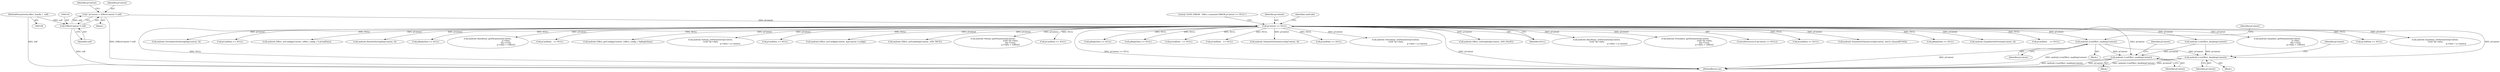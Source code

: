 digraph "0_Android_aeea52da00d210587fb3ed895de3d5f2e0264c88_4@pointer" {
"1001162" [label="(Call,android::LvmEffect_enable(pContext))"];
"1000152" [label="(Call,pContext == NULL)"];
"1000117" [label="(Call,* pContext = (EffectContext *) self)"];
"1000119" [label="(Call,(EffectContext *) self)"];
"1000109" [label="(MethodParameterIn,effect_handle_t  self)"];
"1001216" [label="(Call,android::LvmEffect_disable(pContext))"];
"1001248" [label="(Call,android::LvmEffect_enable(pContext))"];
"1000594" [label="(Call,android::Equalizer_getParameter(pContext,\n                                                             p->data,\n                                                             &p->vsize,\n                                                             p->data + voffset))"];
"1000418" [label="(Call,pCmdData == NULL)"];
"1000938" [label="(Call,android::Equalizer_setParameter(pContext,\n (void *)p->data,\n                                                                     p->data + p->psize))"];
"1001167" [label="(Identifier,pContext)"];
"1000157" [label="(Literal,\"\tLVM_ERROR : Effect_command ERROR pContext == NULL\")"];
"1000115" [label="(Block,)"];
"1000207" [label="(Call,android::VirtualizerSetStrength(pContext, 0))"];
"1001162" [label="(Call,android::LvmEffect_enable(pContext))"];
"1000523" [label="(Call,pCmdData == NULL)"];
"1001221" [label="(Identifier,pContext)"];
"1000267" [label="(Call,android::Effect_setConfig(pContext, (effect_config_t *) pCmdData))"];
"1000197" [label="(Call,android::BassSetStrength(pContext, 0))"];
"1000152" [label="(Call,pContext == NULL)"];
"1000276" [label="(Call,pReplyData == NULL)"];
"1000119" [label="(Call,(EffectContext *) self)"];
"1000384" [label="(Call,android::BassBoost_getParameter(pContext,\n                                                             p->data,\n                                                             &p->vsize,\n                                                             p->data + voffset))"];
"1000814" [label="(Call,pCmdData   == NULL)"];
"1000126" [label="(Identifier,pContext)"];
"1000153" [label="(Identifier,pContext)"];
"1000290" [label="(Call,android::Effect_getConfig(pContext, (effect_config_t *)pReplyData))"];
"1000998" [label="(Call,android::Volume_setParameter(pContext,\n (void *)p->data,\n                                                                 p->data + p->psize))"];
"1000315" [label="(Call,pCmdData == NULL)"];
"1001209" [label="(Block,)"];
"1000297" [label="(Call,android::Effect_setConfig(pContext, &pContext->config))"];
"1001037" [label="(Call,android::Effect_setEnabled(pContext, LVM_TRUE))"];
"1000699" [label="(Call,android::Volume_getParameter(pContext,\n                                                          (void *)p->data,\n                                                          &p->vsize,\n                                                          p->data + voffset))"];
"1001217" [label="(Identifier,pContext)"];
"1001241" [label="(Block,)"];
"1000901" [label="(Call,pCmdData == NULL)"];
"1001130" [label="(Call,android::LvmEffect_disable(pContext))"];
"1000117" [label="(Call,* pContext = (EffectContext *) self)"];
"1000121" [label="(Identifier,self)"];
"1000167" [label="(Call,pReplyData == NULL)"];
"1001018" [label="(Call,pReplyData == NULL)"];
"1000162" [label="(Identifier,cmdCode)"];
"1000961" [label="(Call,pCmdData   == NULL)"];
"1001253" [label="(Identifier,pContext)"];
"1000738" [label="(Call,pCmdData   == NULL)"];
"1000232" [label="(Call,android::VolumeSetVolumeLevel(pContext, 0))"];
"1001288" [label="(Call,pCmdData == NULL)"];
"1000878" [label="(Call,android::Virtualizer_setParameter(pContext,\n (void *)p->data,\n                                                                       p->data + p->psize))"];
"1001424" [label="(MethodReturn,int)"];
"1001063" [label="(Call,android::Effect_setEnabled(pContext, LVM_FALSE))"];
"1001248" [label="(Call,android::LvmEffect_enable(pContext))"];
"1000154" [label="(Identifier,NULL)"];
"1001216" [label="(Call,android::LvmEffect_disable(pContext))"];
"1001249" [label="(Identifier,pContext)"];
"1000791" [label="(Call,android::BassBoost_setParameter(pContext,\n (void *)p->data,\n                                                                    p->data + p->psize))"];
"1001155" [label="(Block,)"];
"1000487" [label="(Call,android::Virtualizer_getParameter(pContext,\n                                                               (void *)p->data,\n                                                               &p->vsize,\n                                                               p->data + voffset))"];
"1000109" [label="(MethodParameterIn,effect_handle_t  self)"];
"1000151" [label="(ControlStructure,if (pContext == NULL))"];
"1001163" [label="(Identifier,pContext)"];
"1000118" [label="(Identifier,pContext)"];
"1000628" [label="(Call,pCmdData == NULL)"];
"1001364" [label="(Call,android::VolumeSetVolumeLevel(pContext, (int16_t)(maxdB*100)))"];
"1001044" [label="(Call,pReplyData == NULL)"];
"1000217" [label="(Call,android::EqualizerSetPreset(pContext, 0))"];
"1000239" [label="(Call,pCmdData    == NULL)"];
"1001162" -> "1001155"  [label="AST: "];
"1001162" -> "1001163"  [label="CFG: "];
"1001163" -> "1001162"  [label="AST: "];
"1001167" -> "1001162"  [label="CFG: "];
"1001162" -> "1001424"  [label="DDG: pContext"];
"1001162" -> "1001424"  [label="DDG: android::LvmEffect_enable(pContext)"];
"1000152" -> "1001162"  [label="DDG: pContext"];
"1001162" -> "1001216"  [label="DDG: pContext"];
"1001162" -> "1001248"  [label="DDG: pContext"];
"1000152" -> "1000151"  [label="AST: "];
"1000152" -> "1000154"  [label="CFG: "];
"1000153" -> "1000152"  [label="AST: "];
"1000154" -> "1000152"  [label="AST: "];
"1000157" -> "1000152"  [label="CFG: "];
"1000162" -> "1000152"  [label="CFG: "];
"1000152" -> "1001424"  [label="DDG: pContext == NULL"];
"1000152" -> "1001424"  [label="DDG: pContext"];
"1000152" -> "1001424"  [label="DDG: NULL"];
"1000117" -> "1000152"  [label="DDG: pContext"];
"1000152" -> "1000167"  [label="DDG: NULL"];
"1000152" -> "1000197"  [label="DDG: pContext"];
"1000152" -> "1000207"  [label="DDG: pContext"];
"1000152" -> "1000217"  [label="DDG: pContext"];
"1000152" -> "1000232"  [label="DDG: pContext"];
"1000152" -> "1000239"  [label="DDG: NULL"];
"1000152" -> "1000267"  [label="DDG: pContext"];
"1000152" -> "1000276"  [label="DDG: NULL"];
"1000152" -> "1000290"  [label="DDG: pContext"];
"1000152" -> "1000297"  [label="DDG: pContext"];
"1000152" -> "1000315"  [label="DDG: NULL"];
"1000152" -> "1000384"  [label="DDG: pContext"];
"1000152" -> "1000418"  [label="DDG: NULL"];
"1000152" -> "1000487"  [label="DDG: pContext"];
"1000152" -> "1000523"  [label="DDG: NULL"];
"1000152" -> "1000594"  [label="DDG: pContext"];
"1000152" -> "1000628"  [label="DDG: NULL"];
"1000152" -> "1000699"  [label="DDG: pContext"];
"1000152" -> "1000738"  [label="DDG: NULL"];
"1000152" -> "1000791"  [label="DDG: pContext"];
"1000152" -> "1000814"  [label="DDG: NULL"];
"1000152" -> "1000878"  [label="DDG: pContext"];
"1000152" -> "1000901"  [label="DDG: NULL"];
"1000152" -> "1000938"  [label="DDG: pContext"];
"1000152" -> "1000961"  [label="DDG: NULL"];
"1000152" -> "1000998"  [label="DDG: pContext"];
"1000152" -> "1001018"  [label="DDG: NULL"];
"1000152" -> "1001037"  [label="DDG: pContext"];
"1000152" -> "1001044"  [label="DDG: NULL"];
"1000152" -> "1001063"  [label="DDG: pContext"];
"1000152" -> "1001130"  [label="DDG: pContext"];
"1000152" -> "1001216"  [label="DDG: pContext"];
"1000152" -> "1001248"  [label="DDG: pContext"];
"1000152" -> "1001288"  [label="DDG: NULL"];
"1000152" -> "1001364"  [label="DDG: pContext"];
"1000117" -> "1000115"  [label="AST: "];
"1000117" -> "1000119"  [label="CFG: "];
"1000118" -> "1000117"  [label="AST: "];
"1000119" -> "1000117"  [label="AST: "];
"1000126" -> "1000117"  [label="CFG: "];
"1000117" -> "1001424"  [label="DDG: (EffectContext *) self"];
"1000119" -> "1000117"  [label="DDG: self"];
"1000119" -> "1000121"  [label="CFG: "];
"1000120" -> "1000119"  [label="AST: "];
"1000121" -> "1000119"  [label="AST: "];
"1000119" -> "1001424"  [label="DDG: self"];
"1000109" -> "1000119"  [label="DDG: self"];
"1000109" -> "1000108"  [label="AST: "];
"1000109" -> "1001424"  [label="DDG: self"];
"1001216" -> "1001209"  [label="AST: "];
"1001216" -> "1001217"  [label="CFG: "];
"1001217" -> "1001216"  [label="AST: "];
"1001221" -> "1001216"  [label="CFG: "];
"1001216" -> "1001424"  [label="DDG: android::LvmEffect_disable(pContext)"];
"1001216" -> "1001424"  [label="DDG: pContext"];
"1001130" -> "1001216"  [label="DDG: pContext"];
"1001248" -> "1001241"  [label="AST: "];
"1001248" -> "1001249"  [label="CFG: "];
"1001249" -> "1001248"  [label="AST: "];
"1001253" -> "1001248"  [label="CFG: "];
"1001248" -> "1001424"  [label="DDG: pContext"];
"1001248" -> "1001424"  [label="DDG: android::LvmEffect_enable(pContext)"];
"1001130" -> "1001248"  [label="DDG: pContext"];
}

